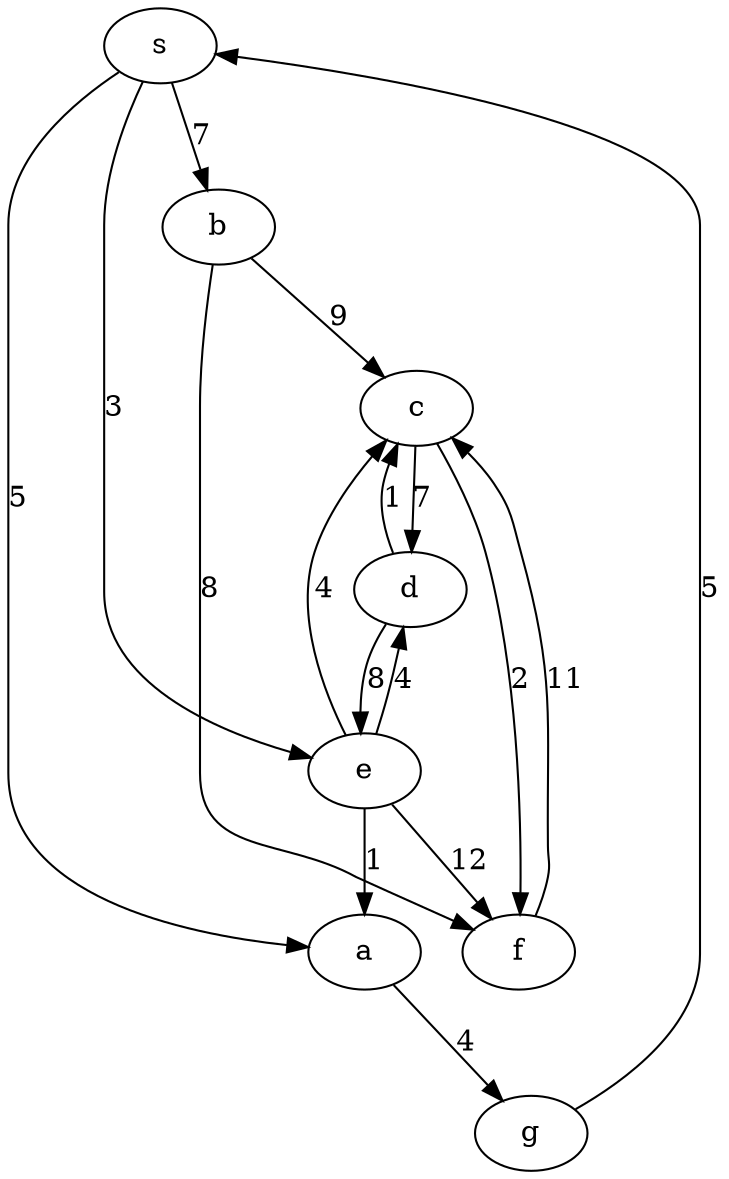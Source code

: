 Digraph{
s [label="s"];
a [label="a"];
b [label="b"];
c [label="c"];
d [label="d"];
e [label="e"];
f [label="f"];
g [label="g"];
s->a [label="5"];
s->b [label="7"];
s->e [label="3"];
a->g [label="4"];
b->c [label="9"];
b->f [label="8"];
c->d [label="7"];
c->f [label="2"];
d->e [label="8"];
d->c [label="1"];
e->a [label="1"];
e->c [label="4"];
e->d [label="4"];
e->f [label="12"];
f->c [label="11"];
g->s [label="5"];
}
